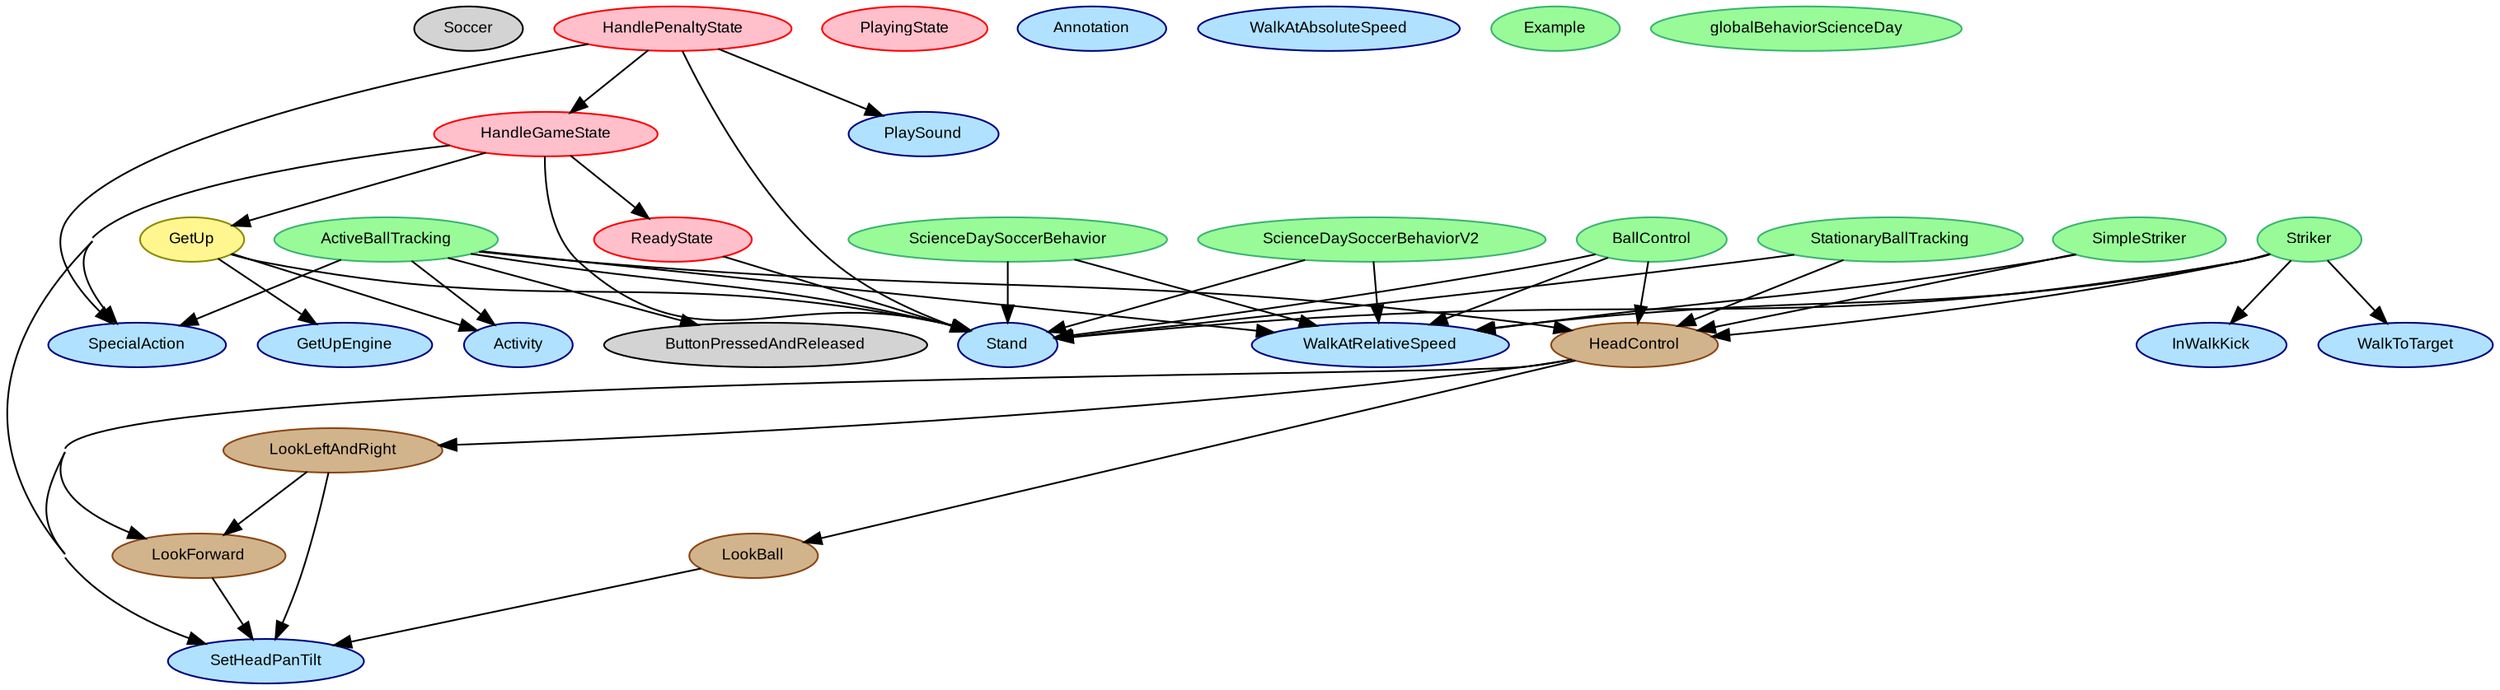 digraph G {
node [style=filled,fontname=Arial,fontsize=9,height=0.2];
concentrate = true;
Soccer;
HeadControl[style=filled, fillcolor=tan, color=saddlebrown];
HandleGameState[style=filled, fillcolor=pink, color=red];
HandlePenaltyState[style=filled, fillcolor=pink, color=red];
PlayingState[style=filled, fillcolor=pink, color=red];
ReadyState[style=filled, fillcolor=pink, color=red];
LookForward[style=filled, fillcolor=tan, color=saddlebrown];
LookLeftAndRight[style=filled, fillcolor=tan, color=saddlebrown];
LookBall[style=filled, fillcolor=tan, color=saddlebrown];
Activity[style=filled, fillcolor=lightskyblue1, color=navyblue];
Annotation[style=filled, fillcolor=lightskyblue1, color=navyblue];
SetHeadPanTilt[style=filled, fillcolor=lightskyblue1, color=navyblue];
InWalkKick[style=filled, fillcolor=lightskyblue1, color=navyblue];
SpecialAction[style=filled, fillcolor=lightskyblue1, color=navyblue];
Stand[style=filled, fillcolor=lightskyblue1, color=navyblue];
WalkAtAbsoluteSpeed[style=filled, fillcolor=lightskyblue1, color=navyblue];
WalkAtRelativeSpeed[style=filled, fillcolor=lightskyblue1, color=navyblue];
WalkToTarget[style=filled, fillcolor=lightskyblue1, color=navyblue];
GetUpEngine[style=filled, fillcolor=lightskyblue1, color=navyblue];
PlaySound[style=filled, fillcolor=lightskyblue1, color=navyblue];
Striker[style=filled, fillcolor=palegreen, color=mediumseagreen];
Example[style=filled, fillcolor=palegreen, color=mediumseagreen];
SimpleStriker[style=filled, fillcolor=palegreen, color=mediumseagreen];
StationaryBallTracking[style=filled, fillcolor=palegreen, color=mediumseagreen];
ActiveBallTracking[style=filled, fillcolor=palegreen, color=mediumseagreen];
globalBehaviorScienceDay[style=filled, fillcolor=palegreen, color=mediumseagreen];
ScienceDaySoccerBehavior[style=filled, fillcolor=palegreen, color=mediumseagreen];
ScienceDaySoccerBehaviorV2[style=filled, fillcolor=palegreen, color=mediumseagreen];
BallControl[style=filled, fillcolor=palegreen, color=mediumseagreen];
GetUp[style=filled, fillcolor=khaki1, color=yellow4];
ButtonPressedAndReleased[style=filled, fillcolor=lightgray, color=black];
HeadControl -> SetHeadPanTilt;
HeadControl -> LookForward;
HeadControl -> LookLeftAndRight;
HeadControl -> LookBall;
HandleGameState -> SetHeadPanTilt;
HandleGameState -> SpecialAction;
HandleGameState -> Stand;
HandleGameState -> GetUp;
HandleGameState -> ReadyState;
HandlePenaltyState -> HandleGameState;
HandlePenaltyState -> PlaySound;
HandlePenaltyState -> SpecialAction;
HandlePenaltyState -> Stand;
ReadyState -> Stand;
LookForward -> SetHeadPanTilt;
LookLeftAndRight -> LookForward;
LookLeftAndRight -> SetHeadPanTilt;
LookBall -> SetHeadPanTilt;
Striker -> HeadControl;
Striker -> Stand;
Striker -> WalkAtRelativeSpeed;
Striker -> WalkToTarget;
Striker -> InWalkKick;
SimpleStriker -> HeadControl;
SimpleStriker -> WalkAtRelativeSpeed;
StationaryBallTracking -> HeadControl;
StationaryBallTracking -> Stand;
ActiveBallTracking -> Activity;
ActiveBallTracking -> SpecialAction;
ActiveBallTracking -> ButtonPressedAndReleased;
ActiveBallTracking -> HeadControl;
ActiveBallTracking -> Stand;
ActiveBallTracking -> WalkAtRelativeSpeed;
ScienceDaySoccerBehavior -> Stand;
ScienceDaySoccerBehavior -> WalkAtRelativeSpeed;
ScienceDaySoccerBehaviorV2 -> Stand;
ScienceDaySoccerBehaviorV2 -> WalkAtRelativeSpeed;
BallControl -> HeadControl;
BallControl -> Stand;
BallControl -> WalkAtRelativeSpeed;
GetUp -> Activity;
GetUp -> GetUpEngine;
GetUp -> Stand;
}
